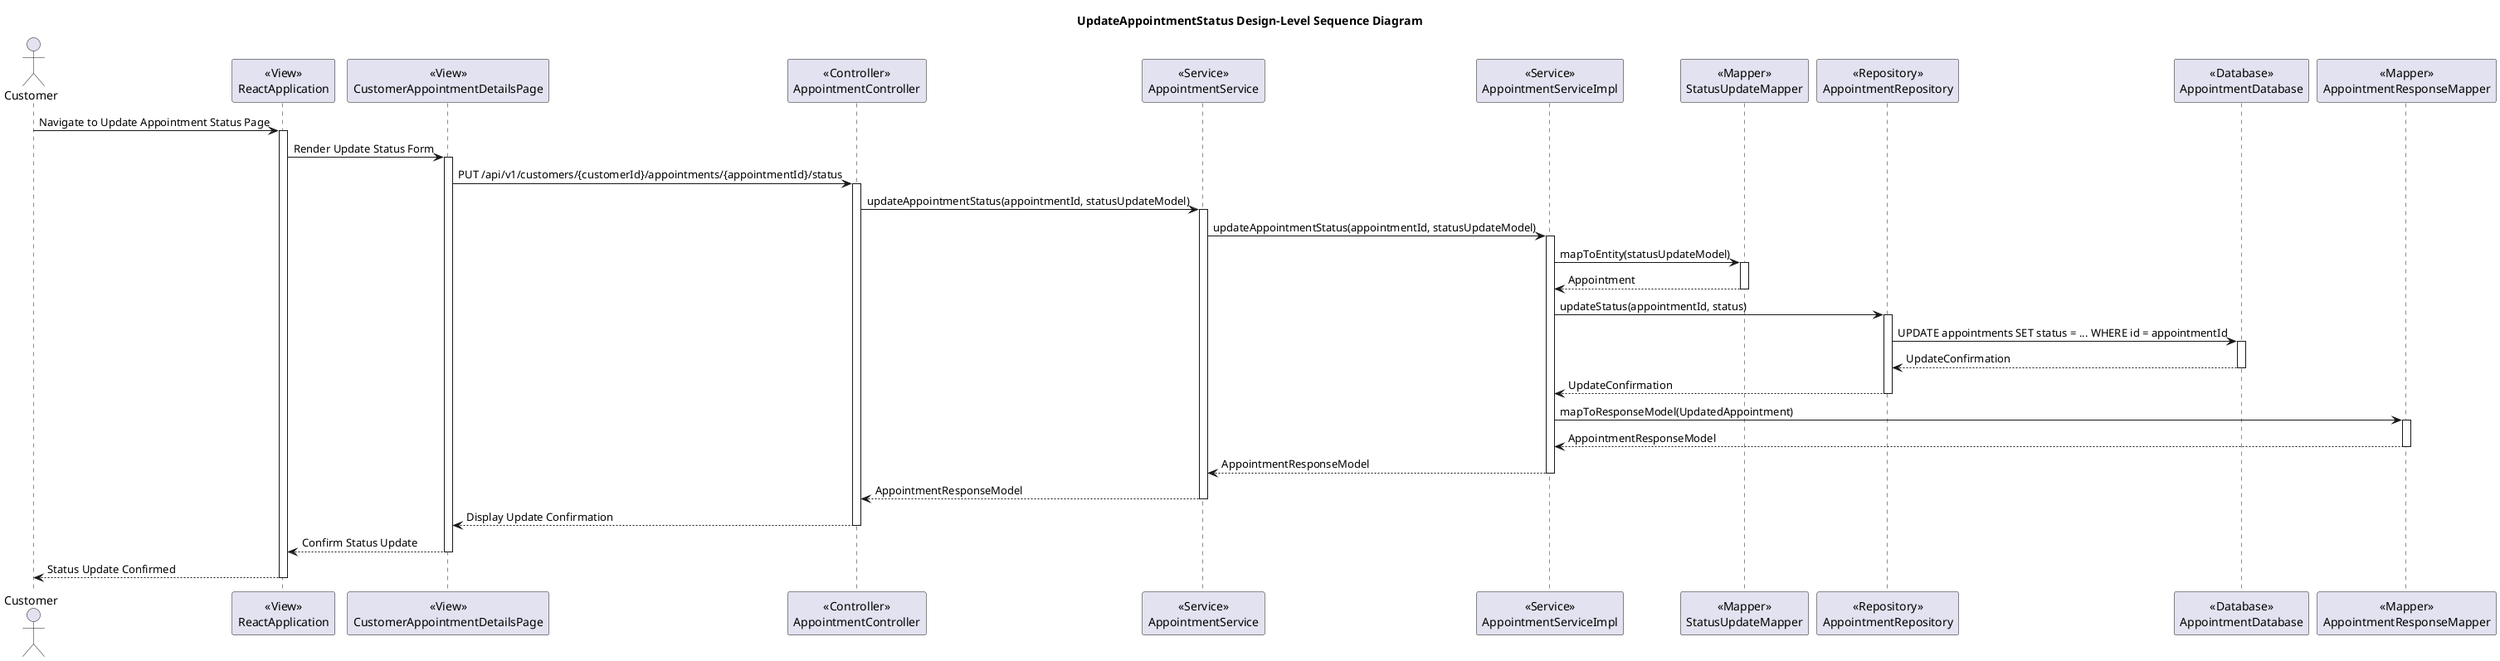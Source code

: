 @startuml
title UpdateAppointmentStatus Design-Level Sequence Diagram
actor Customer

participant ReactApplication as "<<View>>\nReactApplication"
participant CustomerAppointmentDetailsPage as "<<View>>\nCustomerAppointmentDetailsPage"
participant AppointmentController as "<<Controller>>\nAppointmentController"
participant AppointmentService as "<<Service>>\nAppointmentService"
participant AppointmentServiceImpl as "<<Service>>\nAppointmentServiceImpl"
participant StatusUpdateMapper as "<<Mapper>>\nStatusUpdateMapper"
participant AppointmentRepository as "<<Repository>>\nAppointmentRepository"
participant AppointmentDatabase as "<<Database>>\nAppointmentDatabase"
participant AppointmentResponseMapper as "<<Mapper>>\nAppointmentResponseMapper"

Customer -> ReactApplication: Navigate to Update Appointment Status Page
activate ReactApplication

ReactApplication -> CustomerAppointmentDetailsPage: Render Update Status Form
activate CustomerAppointmentDetailsPage

CustomerAppointmentDetailsPage -> AppointmentController: PUT /api/v1/customers/{customerId}/appointments/{appointmentId}/status
activate AppointmentController

AppointmentController -> AppointmentService: updateAppointmentStatus(appointmentId, statusUpdateModel)
activate AppointmentService

AppointmentService -> AppointmentServiceImpl: updateAppointmentStatus(appointmentId, statusUpdateModel)
activate AppointmentServiceImpl

AppointmentServiceImpl -> StatusUpdateMapper: mapToEntity(statusUpdateModel)
activate StatusUpdateMapper

StatusUpdateMapper --> AppointmentServiceImpl: Appointment
deactivate StatusUpdateMapper

AppointmentServiceImpl -> AppointmentRepository: updateStatus(appointmentId, status)
activate AppointmentRepository

AppointmentRepository -> AppointmentDatabase: UPDATE appointments SET status = ... WHERE id = appointmentId
activate AppointmentDatabase

AppointmentDatabase --> AppointmentRepository: UpdateConfirmation
deactivate AppointmentDatabase

AppointmentRepository --> AppointmentServiceImpl: UpdateConfirmation
deactivate AppointmentRepository

AppointmentServiceImpl -> AppointmentResponseMapper: mapToResponseModel(UpdatedAppointment)
activate AppointmentResponseMapper

AppointmentResponseMapper --> AppointmentServiceImpl: AppointmentResponseModel
deactivate AppointmentResponseMapper

AppointmentServiceImpl --> AppointmentService: AppointmentResponseModel
deactivate AppointmentServiceImpl

AppointmentService --> AppointmentController: AppointmentResponseModel
deactivate AppointmentService

AppointmentController --> CustomerAppointmentDetailsPage: Display Update Confirmation
deactivate AppointmentController

CustomerAppointmentDetailsPage --> ReactApplication: Confirm Status Update
deactivate CustomerAppointmentDetailsPage

ReactApplication --> Customer: Status Update Confirmed
deactivate ReactApplication

@enduml
